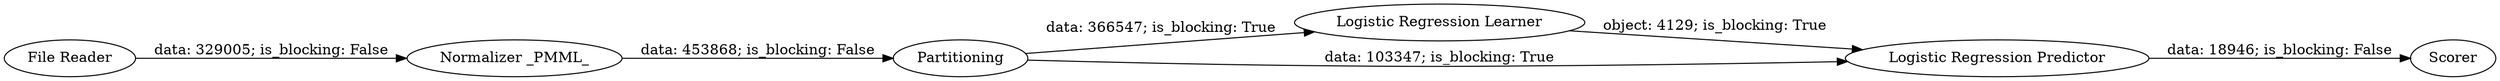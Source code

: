 digraph {
	"-8420329217670046030_296" [label="Logistic Regression Learner"]
	"-8420329217670046030_316" [label="Normalizer _PMML_"]
	"-8420329217670046030_322" [label="Logistic Regression Predictor"]
	"-8420329217670046030_293" [label=Scorer]
	"-8420329217670046030_323" [label="File Reader"]
	"-8420329217670046030_294" [label=Partitioning]
	"-8420329217670046030_296" -> "-8420329217670046030_322" [label="object: 4129; is_blocking: True"]
	"-8420329217670046030_316" -> "-8420329217670046030_294" [label="data: 453868; is_blocking: False"]
	"-8420329217670046030_294" -> "-8420329217670046030_296" [label="data: 366547; is_blocking: True"]
	"-8420329217670046030_322" -> "-8420329217670046030_293" [label="data: 18946; is_blocking: False"]
	"-8420329217670046030_294" -> "-8420329217670046030_322" [label="data: 103347; is_blocking: True"]
	"-8420329217670046030_323" -> "-8420329217670046030_316" [label="data: 329005; is_blocking: False"]
	rankdir=LR
}
